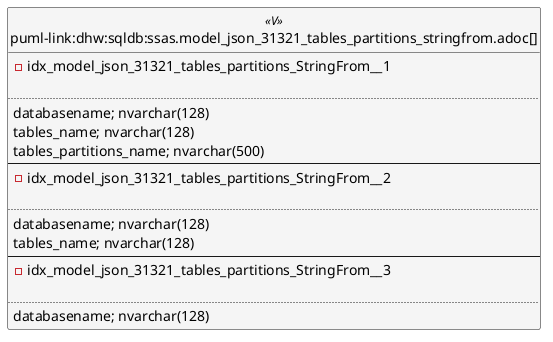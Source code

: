 @startuml
left to right direction
'top to bottom direction
hide circle
'avoide "." issues:
set namespaceSeparator none


skinparam class {
  BackgroundColor White
  BackgroundColor<<FN>> Yellow
  BackgroundColor<<FS>> Yellow
  BackgroundColor<<FT>> LightGray
  BackgroundColor<<IF>> Yellow
  BackgroundColor<<IS>> Yellow
  BackgroundColor<<P>> Aqua
  BackgroundColor<<PC>> Aqua
  BackgroundColor<<SN>> Yellow
  BackgroundColor<<SO>> SlateBlue
  BackgroundColor<<TF>> LightGray
  BackgroundColor<<TR>> Tomato
  BackgroundColor<<U>> White
  BackgroundColor<<V>> WhiteSmoke
  BackgroundColor<<X>> Aqua
  BackgroundColor<<external>> AliceBlue
}


entity "puml-link:dhw:sqldb:ssas.model_json_31321_tables_partitions_stringfrom.adoc[]" as ssas.model_json_31321_tables_partitions_StringFrom << V >> {
- idx_model_json_31321_tables_partitions_StringFrom__1

..
databasename; nvarchar(128)
tables_name; nvarchar(128)
tables_partitions_name; nvarchar(500)
--
- idx_model_json_31321_tables_partitions_StringFrom__2

..
databasename; nvarchar(128)
tables_name; nvarchar(128)
--
- idx_model_json_31321_tables_partitions_StringFrom__3

..
databasename; nvarchar(128)
}


@enduml

